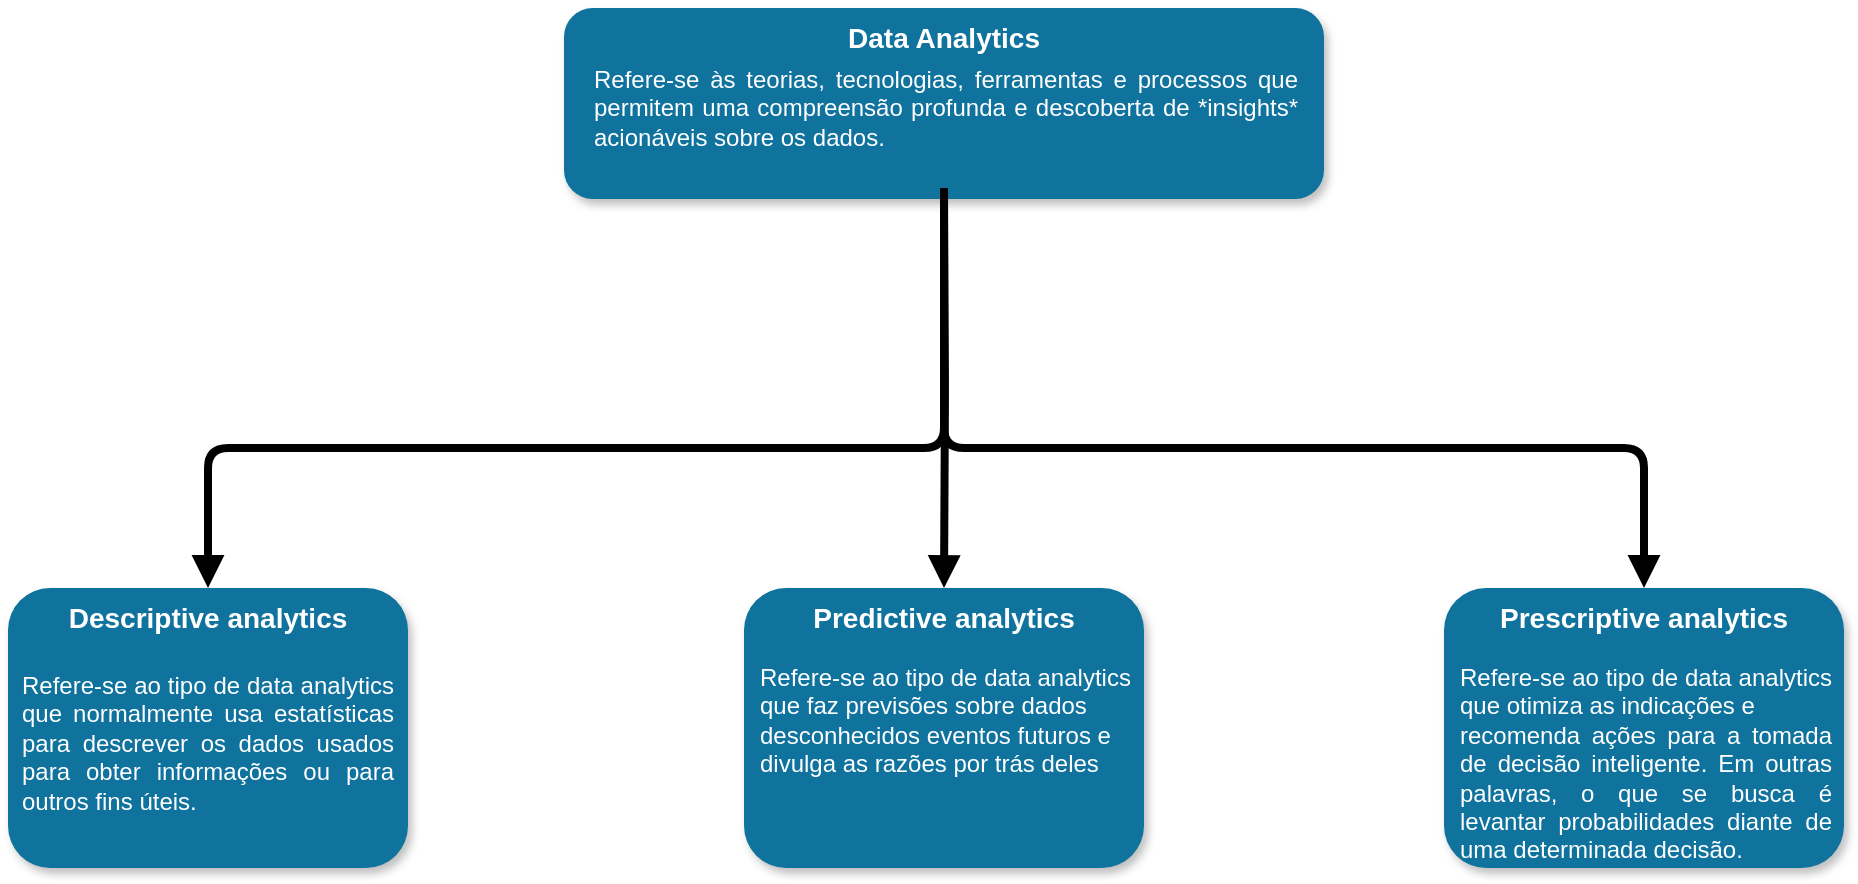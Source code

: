 <mxfile version="17.4.5" type="device"><diagram name="Page-1" id="97916047-d0de-89f5-080d-49f4d83e522f"><mxGraphModel dx="1408" dy="777" grid="1" gridSize="10" guides="1" tooltips="1" connect="1" arrows="1" fold="1" page="1" pageScale="1.5" pageWidth="1169" pageHeight="827" background="none" math="0" shadow="0"><root><mxCell id="0"/><mxCell id="1" parent="0"/><mxCell id="4" value="Descriptive analytics" style="rounded=1;fillColor=#10739E;strokeColor=none;shadow=1;gradientColor=none;fontStyle=1;fontColor=#FFFFFF;fontSize=14;verticalAlign=top;" parent="1" vertex="1"><mxGeometry x="302" y="390" width="200" height="140" as="geometry"/></mxCell><mxCell id="5" value="Predictive analytics" style="rounded=1;fillColor=#10739E;strokeColor=none;shadow=1;gradientColor=none;fontStyle=1;fontColor=#FFFFFF;fontSize=14;verticalAlign=top;" parent="1" vertex="1"><mxGeometry x="670" y="390" width="200" height="140" as="geometry"/></mxCell><mxCell id="6" value="Prescriptive analytics" style="rounded=1;fillColor=#10739E;strokeColor=none;shadow=1;gradientColor=none;fontStyle=1;fontColor=#FFFFFF;fontSize=14;verticalAlign=top;" parent="1" vertex="1"><mxGeometry x="1020" y="390" width="200" height="140" as="geometry"/></mxCell><mxCell id="w2SudZLkWDdM-50U3d6U-56" value="" style="group" vertex="1" connectable="0" parent="1"><mxGeometry x="580" y="100" width="380" height="95.5" as="geometry"/></mxCell><mxCell id="2" value="Data Analytics" style="rounded=1;fillColor=#10739E;strokeColor=none;shadow=1;gradientColor=none;fontStyle=1;fontColor=#FFFFFF;fontSize=14;verticalAlign=top;" parent="w2SudZLkWDdM-50U3d6U-56" vertex="1"><mxGeometry width="380" height="95.5" as="geometry"/></mxCell><mxCell id="w2SudZLkWDdM-50U3d6U-55" value="&lt;div align=&quot;justify&quot;&gt;&lt;font color=&quot;#FFFFFF&quot;&gt;&lt;br&gt;&lt;/font&gt;&lt;/div&gt;&lt;div align=&quot;justify&quot;&gt;&lt;font color=&quot;#FFFFFF&quot;&gt;&lt;br&gt;&lt;/font&gt;&lt;/div&gt;&lt;div align=&quot;justify&quot;&gt;&lt;font color=&quot;#FFFFFF&quot;&gt;Refere-se às teorias, tecnologias, ferramentas e processos que permitem uma compreensão profunda e descoberta de *insights* acionáveis sobre os dados.&lt;/font&gt;&lt;/div&gt;" style="text;html=1;strokeColor=none;fillColor=none;spacing=5;spacingTop=-20;whiteSpace=wrap;overflow=hidden;rounded=0;" vertex="1" parent="w2SudZLkWDdM-50U3d6U-56"><mxGeometry x="10" y="10" width="360" height="80" as="geometry"/></mxCell><mxCell id="w2SudZLkWDdM-50U3d6U-57" style="edgeStyle=orthogonalEdgeStyle;rounded=1;orthogonalLoop=1;jettySize=auto;html=1;entryX=0.5;entryY=0;entryDx=0;entryDy=0;fontColor=#FFFFFF;exitX=0.5;exitY=1;exitDx=0;exitDy=0;endArrow=block;endFill=1;strokeWidth=4;" edge="1" parent="1" source="w2SudZLkWDdM-50U3d6U-55" target="4"><mxGeometry relative="1" as="geometry"><Array as="points"><mxPoint x="770" y="320"/><mxPoint x="402" y="320"/></Array></mxGeometry></mxCell><mxCell id="w2SudZLkWDdM-50U3d6U-58" style="edgeStyle=orthogonalEdgeStyle;rounded=1;orthogonalLoop=1;jettySize=auto;html=1;entryX=0.5;entryY=0;entryDx=0;entryDy=0;fontColor=#FFFFFF;endArrow=block;endFill=1;strokeWidth=4;" edge="1" parent="1" source="2" target="6"><mxGeometry relative="1" as="geometry"><Array as="points"><mxPoint x="770" y="320"/><mxPoint x="1120" y="320"/></Array></mxGeometry></mxCell><mxCell id="w2SudZLkWDdM-50U3d6U-59" style="edgeStyle=orthogonalEdgeStyle;rounded=1;orthogonalLoop=1;jettySize=auto;html=1;entryX=0.5;entryY=0;entryDx=0;entryDy=0;fontColor=#FFFFFF;strokeWidth=4;endArrow=block;endFill=1;" edge="1" parent="1" target="5"><mxGeometry relative="1" as="geometry"><mxPoint x="770" y="190" as="sourcePoint"/></mxGeometry></mxCell><mxCell id="w2SudZLkWDdM-50U3d6U-60" value="&lt;div align=&quot;justify&quot;&gt;Refere-se ao tipo de data analytics que normalmente usa estatísticas para descrever os dados usados para obter informações ou para outros fins úteis.&lt;/div&gt;" style="text;whiteSpace=wrap;html=1;fontColor=#FFFFFF;" vertex="1" parent="1"><mxGeometry x="307" y="425" width="188" height="90" as="geometry"/></mxCell><mxCell id="w2SudZLkWDdM-50U3d6U-61" value="Refere-se ao tipo de data analytics que faz previsões sobre dados desconhecidos eventos futuros e divulga as razões por trás deles&lt;br&gt;" style="text;whiteSpace=wrap;html=1;fontColor=#FFFFFF;" vertex="1" parent="1"><mxGeometry x="676" y="421" width="188" height="90" as="geometry"/></mxCell><mxCell id="w2SudZLkWDdM-50U3d6U-62" value="&lt;div align=&quot;justify&quot;&gt;Refere-se ao tipo de data analytics que otimiza as indicações e&lt;br&gt;recomenda ações para a tomada de decisão inteligente. Em outras palavras, o que se busca é levantar probabilidades diante de uma determinada decisão.&lt;/div&gt;" style="text;whiteSpace=wrap;html=1;fontColor=#FFFFFF;" vertex="1" parent="1"><mxGeometry x="1026" y="421" width="188" height="90" as="geometry"/></mxCell></root></mxGraphModel></diagram></mxfile>